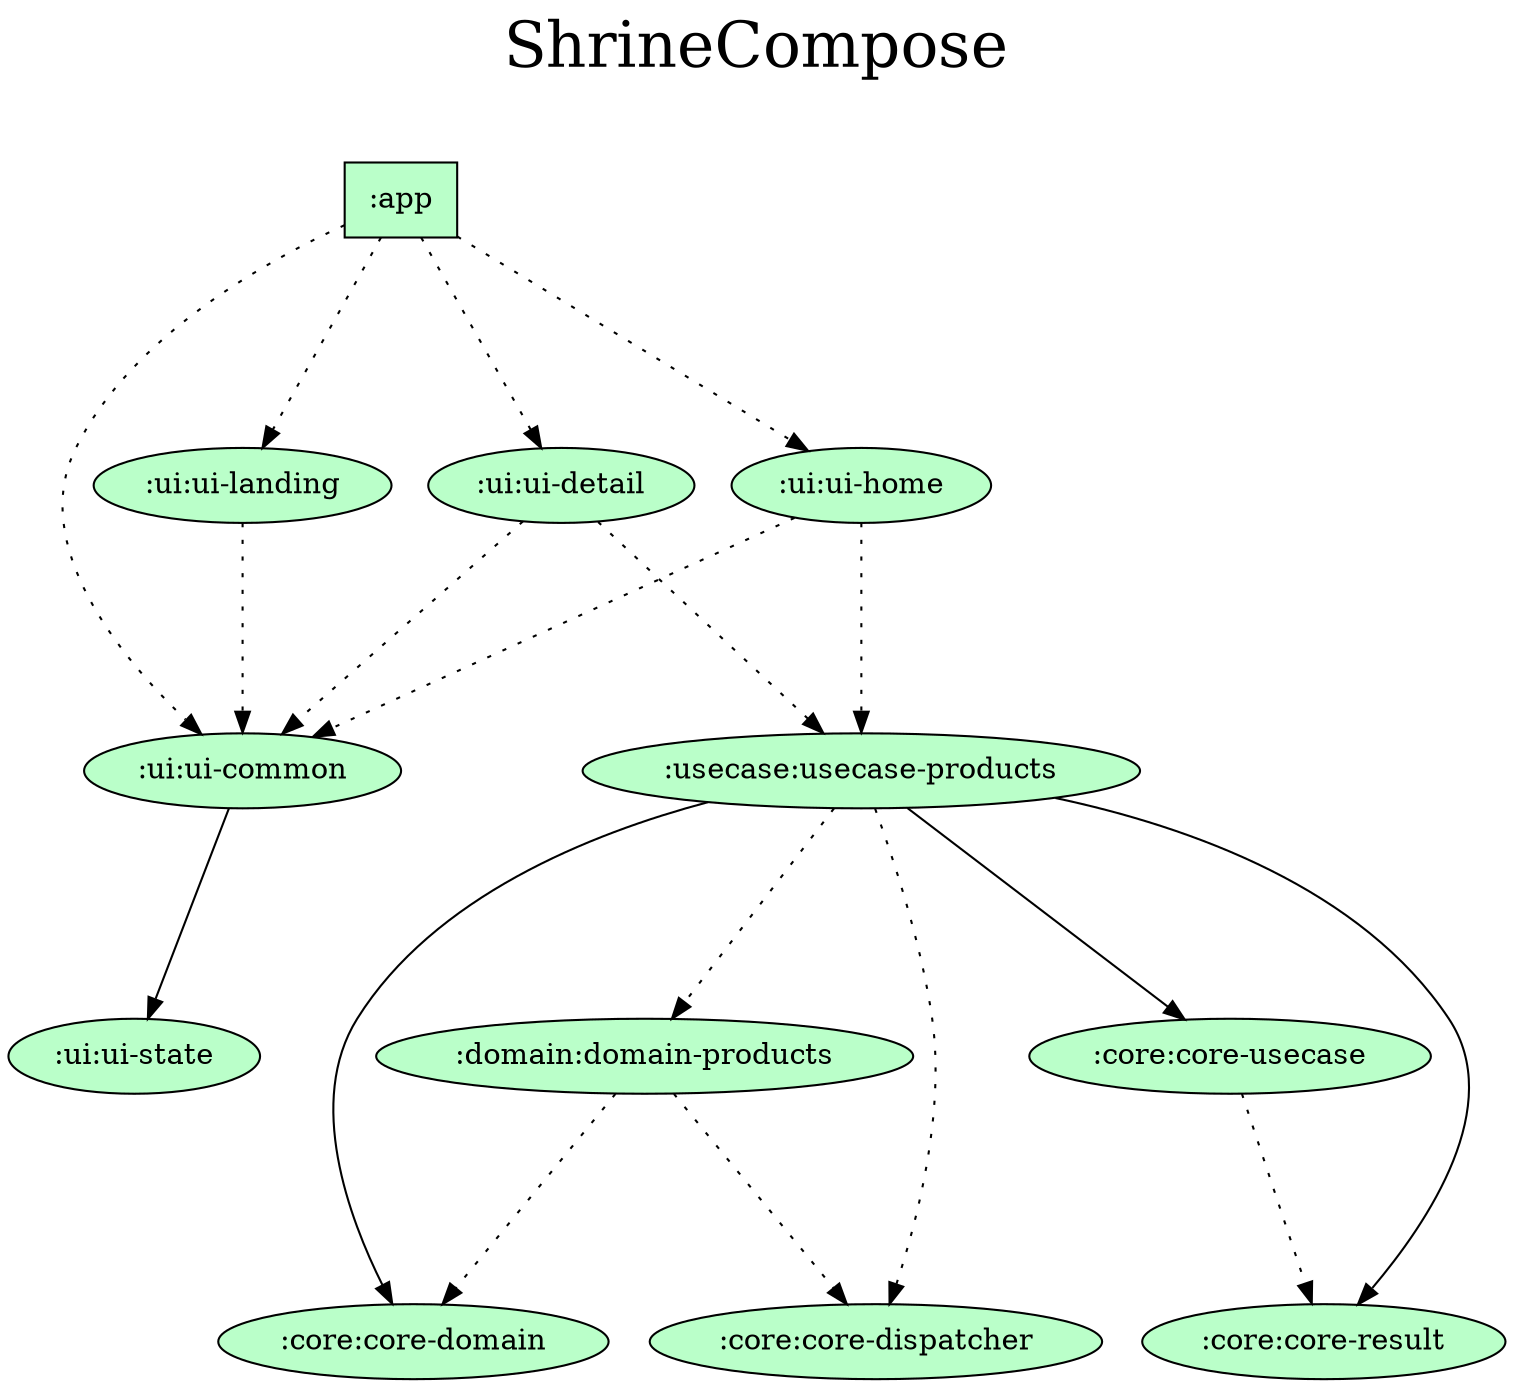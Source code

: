 digraph {
  graph [label="ShrineCompose\n ",labelloc=t,fontsize=30,ranksep=1.4];
  node [style=filled, fillcolor="#bbbbbb"];
  rankdir=TB;

  # Projects

  ":app" [shape=box, fillcolor="#baffc9"];
  ":core:core-dispatcher" [fillcolor="#baffc9"];
  ":core:core-domain" [fillcolor="#baffc9"];
  ":core:core-result" [fillcolor="#baffc9"];
  ":core:core-usecase" [fillcolor="#baffc9"];
  ":domain:domain-products" [fillcolor="#baffc9"];
  ":ui:ui-common" [fillcolor="#baffc9"];
  ":ui:ui-detail" [fillcolor="#baffc9"];
  ":ui:ui-home" [fillcolor="#baffc9"];
  ":ui:ui-landing" [fillcolor="#baffc9"];
  ":ui:ui-state" [fillcolor="#baffc9"];
  ":usecase:usecase-products" [fillcolor="#baffc9"];

  {rank = same; ":app";}

  # Dependencies

  ":app" -> ":ui:ui-common" [style=dotted]
  ":app" -> ":ui:ui-landing" [style=dotted]
  ":app" -> ":ui:ui-home" [style=dotted]
  ":app" -> ":ui:ui-detail" [style=dotted]
  ":core:core-usecase" -> ":core:core-result" [style=dotted]
  ":domain:domain-products" -> ":core:core-domain" [style=dotted]
  ":domain:domain-products" -> ":core:core-dispatcher" [style=dotted]
  ":ui:ui-common" -> ":ui:ui-state"
  ":ui:ui-detail" -> ":ui:ui-common" [style=dotted]
  ":ui:ui-detail" -> ":usecase:usecase-products" [style=dotted]
  ":ui:ui-home" -> ":ui:ui-common" [style=dotted]
  ":ui:ui-home" -> ":usecase:usecase-products" [style=dotted]
  ":ui:ui-landing" -> ":ui:ui-common" [style=dotted]
  ":usecase:usecase-products" -> ":core:core-usecase"
  ":usecase:usecase-products" -> ":core:core-result"
  ":usecase:usecase-products" -> ":core:core-domain"
  ":usecase:usecase-products" -> ":core:core-dispatcher" [style=dotted]
  ":usecase:usecase-products" -> ":domain:domain-products" [style=dotted]
}
